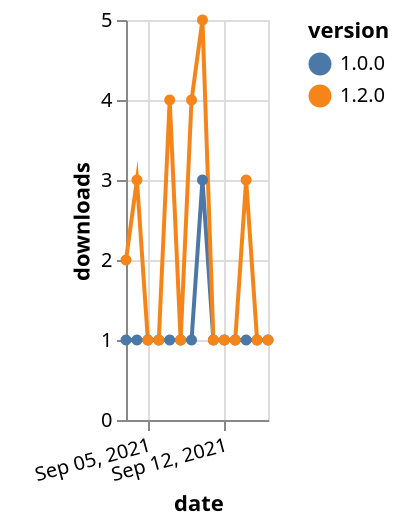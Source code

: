 {"$schema": "https://vega.github.io/schema/vega-lite/v5.json", "description": "A simple bar chart with embedded data.", "data": {"values": [{"date": "2021-09-03", "total": 187, "delta": 1, "version": "1.0.0"}, {"date": "2021-09-04", "total": 188, "delta": 1, "version": "1.0.0"}, {"date": "2021-09-05", "total": 189, "delta": 1, "version": "1.0.0"}, {"date": "2021-09-06", "total": 190, "delta": 1, "version": "1.0.0"}, {"date": "2021-09-07", "total": 191, "delta": 1, "version": "1.0.0"}, {"date": "2021-09-08", "total": 192, "delta": 1, "version": "1.0.0"}, {"date": "2021-09-09", "total": 193, "delta": 1, "version": "1.0.0"}, {"date": "2021-09-10", "total": 196, "delta": 3, "version": "1.0.0"}, {"date": "2021-09-11", "total": 197, "delta": 1, "version": "1.0.0"}, {"date": "2021-09-12", "total": 198, "delta": 1, "version": "1.0.0"}, {"date": "2021-09-13", "total": 199, "delta": 1, "version": "1.0.0"}, {"date": "2021-09-14", "total": 200, "delta": 1, "version": "1.0.0"}, {"date": "2021-09-15", "total": 201, "delta": 1, "version": "1.0.0"}, {"date": "2021-09-16", "total": 202, "delta": 1, "version": "1.0.0"}, {"date": "2021-09-03", "total": 157, "delta": 2, "version": "1.2.0"}, {"date": "2021-09-04", "total": 160, "delta": 3, "version": "1.2.0"}, {"date": "2021-09-05", "total": 161, "delta": 1, "version": "1.2.0"}, {"date": "2021-09-06", "total": 162, "delta": 1, "version": "1.2.0"}, {"date": "2021-09-07", "total": 166, "delta": 4, "version": "1.2.0"}, {"date": "2021-09-08", "total": 167, "delta": 1, "version": "1.2.0"}, {"date": "2021-09-09", "total": 171, "delta": 4, "version": "1.2.0"}, {"date": "2021-09-10", "total": 176, "delta": 5, "version": "1.2.0"}, {"date": "2021-09-11", "total": 177, "delta": 1, "version": "1.2.0"}, {"date": "2021-09-12", "total": 178, "delta": 1, "version": "1.2.0"}, {"date": "2021-09-13", "total": 179, "delta": 1, "version": "1.2.0"}, {"date": "2021-09-14", "total": 182, "delta": 3, "version": "1.2.0"}, {"date": "2021-09-15", "total": 183, "delta": 1, "version": "1.2.0"}, {"date": "2021-09-16", "total": 184, "delta": 1, "version": "1.2.0"}]}, "width": "container", "mark": {"type": "line", "point": {"filled": true}}, "encoding": {"x": {"field": "date", "type": "temporal", "timeUnit": "yearmonthdate", "title": "date", "axis": {"labelAngle": -15}}, "y": {"field": "delta", "type": "quantitative", "title": "downloads"}, "color": {"field": "version", "type": "nominal"}, "tooltip": {"field": "delta"}}}